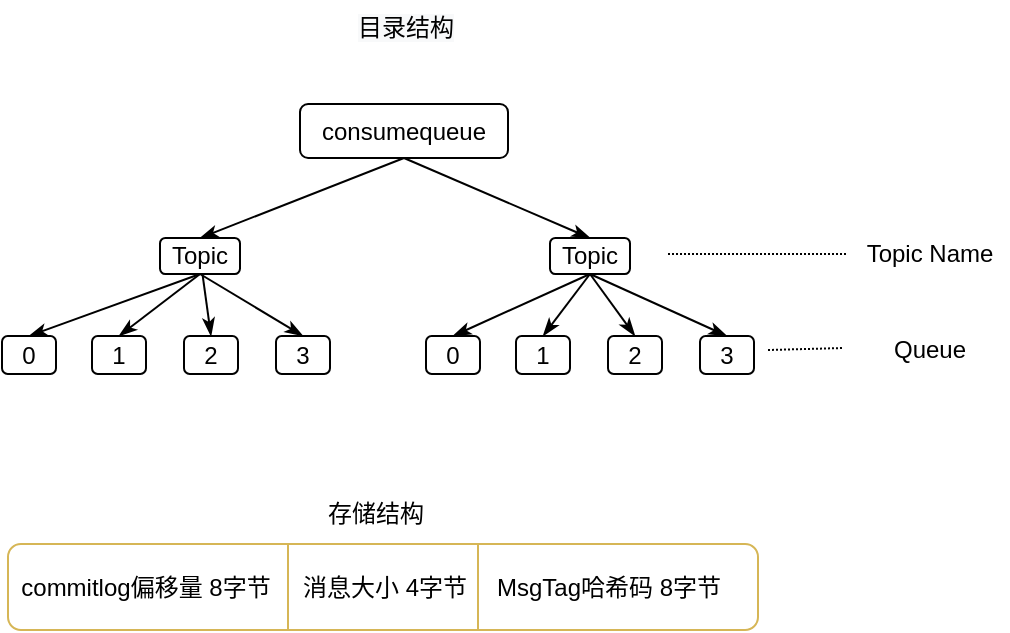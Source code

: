 <mxfile version="17.0.0" type="device"><diagram id="cU9Nj-9eDz4K6_QufKvo" name="Page-1"><mxGraphModel dx="677" dy="363" grid="0" gridSize="10" guides="1" tooltips="1" connect="1" arrows="1" fold="1" page="1" pageScale="1" pageWidth="2339" pageHeight="3300" math="0" shadow="0"><root><mxCell id="0"/><mxCell id="1" parent="0"/><mxCell id="ECJu6W5CpWcqKC_LL2pq-10" value="" style="group" vertex="1" connectable="0" parent="1"><mxGeometry x="352" y="414" width="375" height="43" as="geometry"/></mxCell><mxCell id="ECJu6W5CpWcqKC_LL2pq-5" value="消息大小 4字节" style="shape=process;whiteSpace=wrap;html=1;backgroundOutline=1;size=0.374;fillColor=none;strokeColor=#d6b656;gradientColor=none;rounded=1;" vertex="1" parent="ECJu6W5CpWcqKC_LL2pq-10"><mxGeometry width="375" height="43" as="geometry"/></mxCell><mxCell id="ECJu6W5CpWcqKC_LL2pq-9" value="" style="group" vertex="1" connectable="0" parent="ECJu6W5CpWcqKC_LL2pq-10"><mxGeometry y="6.5" width="369" height="30.5" as="geometry"/></mxCell><mxCell id="ECJu6W5CpWcqKC_LL2pq-6" value="commitlog偏移量 8字节" style="text;html=1;strokeColor=none;fillColor=none;align=center;verticalAlign=middle;whiteSpace=wrap;rounded=0;" vertex="1" parent="ECJu6W5CpWcqKC_LL2pq-9"><mxGeometry width="138" height="30.5" as="geometry"/></mxCell><mxCell id="ECJu6W5CpWcqKC_LL2pq-7" value="MsgTag哈希码 8字节" style="text;html=1;strokeColor=none;fillColor=none;align=center;verticalAlign=middle;whiteSpace=wrap;rounded=0;" vertex="1" parent="ECJu6W5CpWcqKC_LL2pq-9"><mxGeometry x="232" y="0.5" width="137" height="30" as="geometry"/></mxCell><mxCell id="ECJu6W5CpWcqKC_LL2pq-11" value="存储结构" style="text;html=1;strokeColor=none;fillColor=none;align=center;verticalAlign=middle;whiteSpace=wrap;rounded=0;" vertex="1" parent="1"><mxGeometry x="506" y="384" width="60" height="30" as="geometry"/></mxCell><mxCell id="ECJu6W5CpWcqKC_LL2pq-42" value="" style="group" vertex="1" connectable="0" parent="1"><mxGeometry x="349" y="194" width="376" height="135" as="geometry"/></mxCell><mxCell id="ECJu6W5CpWcqKC_LL2pq-8" value="&lt;p style=&quot;line-height: 1.1&quot;&gt;consumequeue&lt;/p&gt;" style="rounded=1;whiteSpace=wrap;html=1;fillColor=none;gradientColor=none;" vertex="1" parent="ECJu6W5CpWcqKC_LL2pq-42"><mxGeometry x="149" width="104" height="27" as="geometry"/></mxCell><mxCell id="ECJu6W5CpWcqKC_LL2pq-12" value="Topic" style="rounded=1;whiteSpace=wrap;html=1;fillColor=none;gradientColor=none;" vertex="1" parent="ECJu6W5CpWcqKC_LL2pq-42"><mxGeometry x="79" y="67" width="40" height="18" as="geometry"/></mxCell><mxCell id="ECJu6W5CpWcqKC_LL2pq-32" style="rounded=0;orthogonalLoop=1;jettySize=auto;html=1;exitX=0.5;exitY=1;exitDx=0;exitDy=0;entryX=0.5;entryY=0;entryDx=0;entryDy=0;endArrow=classicThin;endFill=1;strokeWidth=1;" edge="1" parent="ECJu6W5CpWcqKC_LL2pq-42" source="ECJu6W5CpWcqKC_LL2pq-8" target="ECJu6W5CpWcqKC_LL2pq-12"><mxGeometry relative="1" as="geometry"/></mxCell><mxCell id="ECJu6W5CpWcqKC_LL2pq-20" value="Topic" style="rounded=1;whiteSpace=wrap;html=1;fillColor=none;gradientColor=none;" vertex="1" parent="ECJu6W5CpWcqKC_LL2pq-42"><mxGeometry x="274" y="67" width="40" height="18" as="geometry"/></mxCell><mxCell id="ECJu6W5CpWcqKC_LL2pq-33" style="edgeStyle=none;rounded=0;orthogonalLoop=1;jettySize=auto;html=1;exitX=0.5;exitY=1;exitDx=0;exitDy=0;entryX=0.5;entryY=0;entryDx=0;entryDy=0;endArrow=classicThin;endFill=1;strokeWidth=1;" edge="1" parent="ECJu6W5CpWcqKC_LL2pq-42" source="ECJu6W5CpWcqKC_LL2pq-8" target="ECJu6W5CpWcqKC_LL2pq-20"><mxGeometry relative="1" as="geometry"/></mxCell><mxCell id="ECJu6W5CpWcqKC_LL2pq-26" value="" style="group" vertex="1" connectable="0" parent="ECJu6W5CpWcqKC_LL2pq-42"><mxGeometry y="116" width="164" height="19" as="geometry"/></mxCell><mxCell id="ECJu6W5CpWcqKC_LL2pq-16" value="0" style="rounded=1;whiteSpace=wrap;html=1;fillColor=none;gradientColor=none;" vertex="1" parent="ECJu6W5CpWcqKC_LL2pq-26"><mxGeometry width="27" height="19" as="geometry"/></mxCell><mxCell id="ECJu6W5CpWcqKC_LL2pq-23" value="1" style="rounded=1;whiteSpace=wrap;html=1;fillColor=none;gradientColor=none;" vertex="1" parent="ECJu6W5CpWcqKC_LL2pq-26"><mxGeometry x="45" width="27" height="19" as="geometry"/></mxCell><mxCell id="ECJu6W5CpWcqKC_LL2pq-24" value="2" style="rounded=1;whiteSpace=wrap;html=1;fillColor=none;gradientColor=none;" vertex="1" parent="ECJu6W5CpWcqKC_LL2pq-26"><mxGeometry x="91" width="27" height="19" as="geometry"/></mxCell><mxCell id="ECJu6W5CpWcqKC_LL2pq-25" value="3" style="rounded=1;whiteSpace=wrap;html=1;fillColor=none;gradientColor=none;" vertex="1" parent="ECJu6W5CpWcqKC_LL2pq-26"><mxGeometry x="137" width="27" height="19" as="geometry"/></mxCell><mxCell id="ECJu6W5CpWcqKC_LL2pq-34" style="edgeStyle=none;rounded=0;orthogonalLoop=1;jettySize=auto;html=1;exitX=0.5;exitY=1;exitDx=0;exitDy=0;entryX=0.5;entryY=0;entryDx=0;entryDy=0;endArrow=classicThin;endFill=1;strokeWidth=1;" edge="1" parent="ECJu6W5CpWcqKC_LL2pq-42" source="ECJu6W5CpWcqKC_LL2pq-12" target="ECJu6W5CpWcqKC_LL2pq-16"><mxGeometry relative="1" as="geometry"/></mxCell><mxCell id="ECJu6W5CpWcqKC_LL2pq-35" style="edgeStyle=none;rounded=0;orthogonalLoop=1;jettySize=auto;html=1;exitX=0.5;exitY=1;exitDx=0;exitDy=0;entryX=0.5;entryY=0;entryDx=0;entryDy=0;endArrow=classicThin;endFill=1;strokeWidth=1;" edge="1" parent="ECJu6W5CpWcqKC_LL2pq-42" source="ECJu6W5CpWcqKC_LL2pq-12" target="ECJu6W5CpWcqKC_LL2pq-23"><mxGeometry relative="1" as="geometry"/></mxCell><mxCell id="ECJu6W5CpWcqKC_LL2pq-36" style="edgeStyle=none;rounded=0;orthogonalLoop=1;jettySize=auto;html=1;entryX=0.5;entryY=0;entryDx=0;entryDy=0;endArrow=classicThin;endFill=1;strokeWidth=1;" edge="1" parent="ECJu6W5CpWcqKC_LL2pq-42" source="ECJu6W5CpWcqKC_LL2pq-12" target="ECJu6W5CpWcqKC_LL2pq-24"><mxGeometry relative="1" as="geometry"/></mxCell><mxCell id="ECJu6W5CpWcqKC_LL2pq-37" style="edgeStyle=none;rounded=0;orthogonalLoop=1;jettySize=auto;html=1;entryX=0.5;entryY=0;entryDx=0;entryDy=0;endArrow=classicThin;endFill=1;strokeWidth=1;exitX=0.5;exitY=1;exitDx=0;exitDy=0;" edge="1" parent="ECJu6W5CpWcqKC_LL2pq-42" source="ECJu6W5CpWcqKC_LL2pq-12" target="ECJu6W5CpWcqKC_LL2pq-25"><mxGeometry relative="1" as="geometry"/></mxCell><mxCell id="ECJu6W5CpWcqKC_LL2pq-27" value="" style="group" vertex="1" connectable="0" parent="ECJu6W5CpWcqKC_LL2pq-42"><mxGeometry x="212" y="116" width="164" height="19" as="geometry"/></mxCell><mxCell id="ECJu6W5CpWcqKC_LL2pq-28" value="0" style="rounded=1;whiteSpace=wrap;html=1;fillColor=none;gradientColor=none;" vertex="1" parent="ECJu6W5CpWcqKC_LL2pq-27"><mxGeometry width="27" height="19" as="geometry"/></mxCell><mxCell id="ECJu6W5CpWcqKC_LL2pq-29" value="1" style="rounded=1;whiteSpace=wrap;html=1;fillColor=none;gradientColor=none;" vertex="1" parent="ECJu6W5CpWcqKC_LL2pq-27"><mxGeometry x="45" width="27" height="19" as="geometry"/></mxCell><mxCell id="ECJu6W5CpWcqKC_LL2pq-30" value="2" style="rounded=1;whiteSpace=wrap;html=1;fillColor=none;gradientColor=none;" vertex="1" parent="ECJu6W5CpWcqKC_LL2pq-27"><mxGeometry x="91" width="27" height="19" as="geometry"/></mxCell><mxCell id="ECJu6W5CpWcqKC_LL2pq-31" value="3" style="rounded=1;whiteSpace=wrap;html=1;fillColor=none;gradientColor=none;" vertex="1" parent="ECJu6W5CpWcqKC_LL2pq-27"><mxGeometry x="137" width="27" height="19" as="geometry"/></mxCell><mxCell id="ECJu6W5CpWcqKC_LL2pq-38" style="edgeStyle=none;rounded=0;orthogonalLoop=1;jettySize=auto;html=1;exitX=0.5;exitY=1;exitDx=0;exitDy=0;entryX=0.5;entryY=0;entryDx=0;entryDy=0;endArrow=classicThin;endFill=1;strokeWidth=1;" edge="1" parent="ECJu6W5CpWcqKC_LL2pq-42" source="ECJu6W5CpWcqKC_LL2pq-20" target="ECJu6W5CpWcqKC_LL2pq-28"><mxGeometry relative="1" as="geometry"/></mxCell><mxCell id="ECJu6W5CpWcqKC_LL2pq-39" style="edgeStyle=none;rounded=0;orthogonalLoop=1;jettySize=auto;html=1;entryX=0.5;entryY=0;entryDx=0;entryDy=0;endArrow=classicThin;endFill=1;strokeWidth=1;exitX=0.5;exitY=1;exitDx=0;exitDy=0;" edge="1" parent="ECJu6W5CpWcqKC_LL2pq-42" source="ECJu6W5CpWcqKC_LL2pq-20" target="ECJu6W5CpWcqKC_LL2pq-29"><mxGeometry relative="1" as="geometry"/></mxCell><mxCell id="ECJu6W5CpWcqKC_LL2pq-40" style="edgeStyle=none;rounded=0;orthogonalLoop=1;jettySize=auto;html=1;exitX=0.5;exitY=1;exitDx=0;exitDy=0;entryX=0.5;entryY=0;entryDx=0;entryDy=0;endArrow=classicThin;endFill=1;strokeWidth=1;" edge="1" parent="ECJu6W5CpWcqKC_LL2pq-42" source="ECJu6W5CpWcqKC_LL2pq-20" target="ECJu6W5CpWcqKC_LL2pq-30"><mxGeometry relative="1" as="geometry"/></mxCell><mxCell id="ECJu6W5CpWcqKC_LL2pq-41" style="edgeStyle=none;rounded=0;orthogonalLoop=1;jettySize=auto;html=1;exitX=0.5;exitY=1;exitDx=0;exitDy=0;entryX=0.5;entryY=0;entryDx=0;entryDy=0;endArrow=classicThin;endFill=1;strokeWidth=1;" edge="1" parent="ECJu6W5CpWcqKC_LL2pq-42" source="ECJu6W5CpWcqKC_LL2pq-20" target="ECJu6W5CpWcqKC_LL2pq-31"><mxGeometry relative="1" as="geometry"/></mxCell><mxCell id="ECJu6W5CpWcqKC_LL2pq-44" value="" style="endArrow=none;dashed=1;html=1;dashPattern=1 1;strokeWidth=1;rounded=0;strokeColor=default;" edge="1" parent="ECJu6W5CpWcqKC_LL2pq-42"><mxGeometry width="50" height="50" relative="1" as="geometry"><mxPoint x="333" y="75" as="sourcePoint"/><mxPoint x="423" y="75" as="targetPoint"/></mxGeometry></mxCell><mxCell id="ECJu6W5CpWcqKC_LL2pq-43" value="&lt;span style=&quot;color: rgb(0 , 0 , 0) ; font-family: &amp;#34;helvetica&amp;#34; ; font-size: 12px ; font-style: normal ; font-weight: 400 ; letter-spacing: normal ; text-align: center ; text-indent: 0px ; text-transform: none ; word-spacing: 0px ; background-color: rgb(248 , 249 , 250) ; display: inline ; float: none&quot;&gt;目录结构&lt;/span&gt;" style="text;whiteSpace=wrap;html=1;" vertex="1" parent="1"><mxGeometry x="525.003" y="142" width="68" height="28" as="geometry"/></mxCell><mxCell id="ECJu6W5CpWcqKC_LL2pq-45" value="" style="endArrow=none;dashed=1;html=1;dashPattern=1 1;strokeWidth=1;rounded=0;strokeColor=default;" edge="1" parent="1"><mxGeometry width="50" height="50" relative="1" as="geometry"><mxPoint x="732" y="317" as="sourcePoint"/><mxPoint x="770" y="316" as="targetPoint"/></mxGeometry></mxCell><mxCell id="ECJu6W5CpWcqKC_LL2pq-46" value="Topic Name" style="text;html=1;strokeColor=none;fillColor=none;align=center;verticalAlign=middle;whiteSpace=wrap;rounded=0;" vertex="1" parent="1"><mxGeometry x="774" y="257" width="78" height="24" as="geometry"/></mxCell><mxCell id="ECJu6W5CpWcqKC_LL2pq-47" value="Queue" style="text;html=1;strokeColor=none;fillColor=none;align=center;verticalAlign=middle;whiteSpace=wrap;rounded=0;" vertex="1" parent="1"><mxGeometry x="774" y="305" width="78" height="24" as="geometry"/></mxCell></root></mxGraphModel></diagram></mxfile>